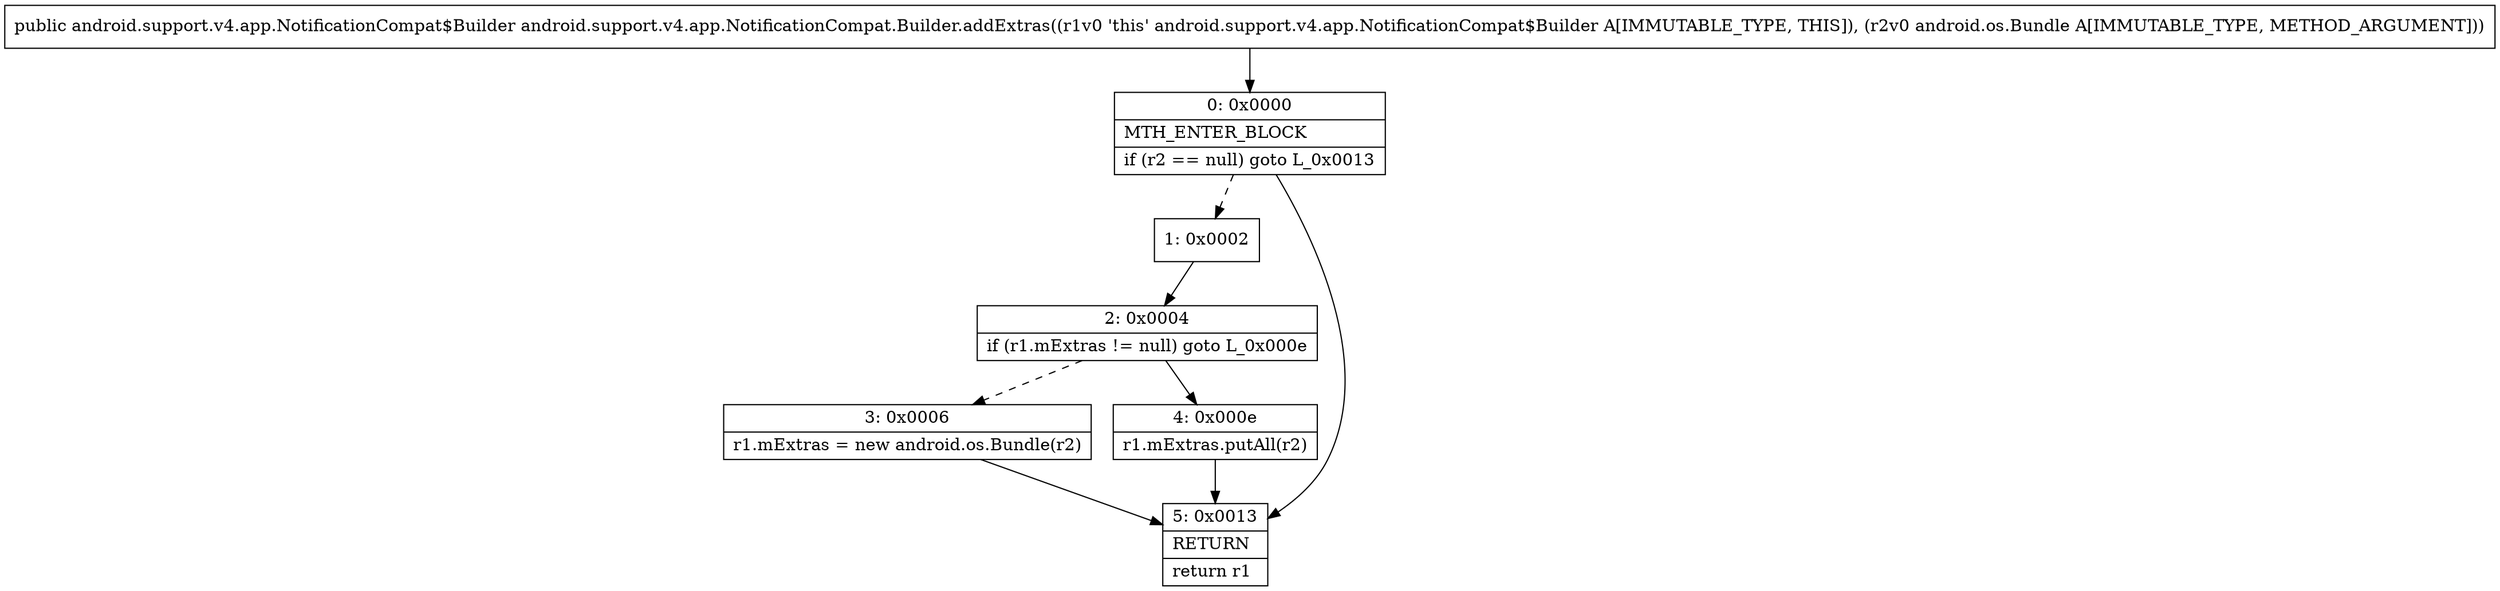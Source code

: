 digraph "CFG forandroid.support.v4.app.NotificationCompat.Builder.addExtras(Landroid\/os\/Bundle;)Landroid\/support\/v4\/app\/NotificationCompat$Builder;" {
Node_0 [shape=record,label="{0\:\ 0x0000|MTH_ENTER_BLOCK\l|if (r2 == null) goto L_0x0013\l}"];
Node_1 [shape=record,label="{1\:\ 0x0002}"];
Node_2 [shape=record,label="{2\:\ 0x0004|if (r1.mExtras != null) goto L_0x000e\l}"];
Node_3 [shape=record,label="{3\:\ 0x0006|r1.mExtras = new android.os.Bundle(r2)\l}"];
Node_4 [shape=record,label="{4\:\ 0x000e|r1.mExtras.putAll(r2)\l}"];
Node_5 [shape=record,label="{5\:\ 0x0013|RETURN\l|return r1\l}"];
MethodNode[shape=record,label="{public android.support.v4.app.NotificationCompat$Builder android.support.v4.app.NotificationCompat.Builder.addExtras((r1v0 'this' android.support.v4.app.NotificationCompat$Builder A[IMMUTABLE_TYPE, THIS]), (r2v0 android.os.Bundle A[IMMUTABLE_TYPE, METHOD_ARGUMENT])) }"];
MethodNode -> Node_0;
Node_0 -> Node_1[style=dashed];
Node_0 -> Node_5;
Node_1 -> Node_2;
Node_2 -> Node_3[style=dashed];
Node_2 -> Node_4;
Node_3 -> Node_5;
Node_4 -> Node_5;
}

